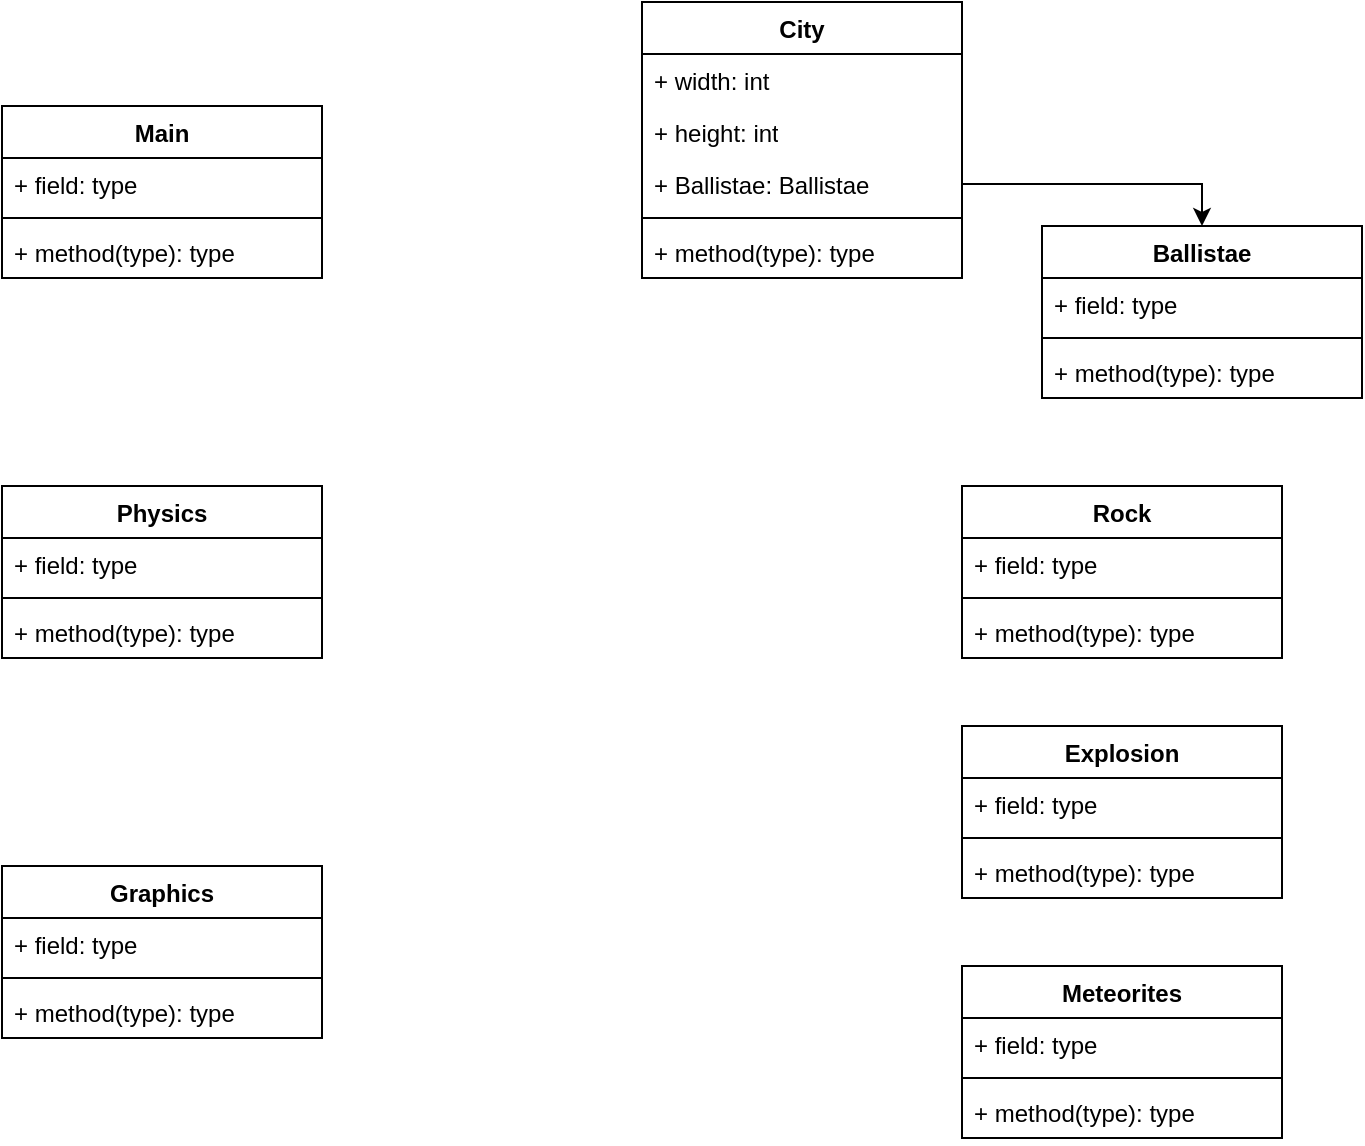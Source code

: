 <mxfile version="23.1.1" type="device">
  <diagram name="Page-1" id="dkBaXm3UOTKkN1M8ygD_">
    <mxGraphModel dx="794" dy="683" grid="1" gridSize="10" guides="1" tooltips="1" connect="1" arrows="1" fold="1" page="1" pageScale="1" pageWidth="827" pageHeight="1169" math="0" shadow="0">
      <root>
        <mxCell id="0" />
        <mxCell id="1" parent="0" />
        <mxCell id="gKdpo7uKKfgH2_jXzzsP-1" value="Main" style="swimlane;fontStyle=1;align=center;verticalAlign=top;childLayout=stackLayout;horizontal=1;startSize=26;horizontalStack=0;resizeParent=1;resizeParentMax=0;resizeLast=0;collapsible=1;marginBottom=0;whiteSpace=wrap;html=1;" vertex="1" parent="1">
          <mxGeometry x="80" y="90" width="160" height="86" as="geometry" />
        </mxCell>
        <mxCell id="gKdpo7uKKfgH2_jXzzsP-2" value="+ field: type" style="text;strokeColor=none;fillColor=none;align=left;verticalAlign=top;spacingLeft=4;spacingRight=4;overflow=hidden;rotatable=0;points=[[0,0.5],[1,0.5]];portConstraint=eastwest;whiteSpace=wrap;html=1;" vertex="1" parent="gKdpo7uKKfgH2_jXzzsP-1">
          <mxGeometry y="26" width="160" height="26" as="geometry" />
        </mxCell>
        <mxCell id="gKdpo7uKKfgH2_jXzzsP-3" value="" style="line;strokeWidth=1;fillColor=none;align=left;verticalAlign=middle;spacingTop=-1;spacingLeft=3;spacingRight=3;rotatable=0;labelPosition=right;points=[];portConstraint=eastwest;strokeColor=inherit;" vertex="1" parent="gKdpo7uKKfgH2_jXzzsP-1">
          <mxGeometry y="52" width="160" height="8" as="geometry" />
        </mxCell>
        <mxCell id="gKdpo7uKKfgH2_jXzzsP-4" value="+ method(type): type" style="text;strokeColor=none;fillColor=none;align=left;verticalAlign=top;spacingLeft=4;spacingRight=4;overflow=hidden;rotatable=0;points=[[0,0.5],[1,0.5]];portConstraint=eastwest;whiteSpace=wrap;html=1;" vertex="1" parent="gKdpo7uKKfgH2_jXzzsP-1">
          <mxGeometry y="60" width="160" height="26" as="geometry" />
        </mxCell>
        <mxCell id="gKdpo7uKKfgH2_jXzzsP-5" value="&lt;div&gt;Physics&lt;/div&gt;" style="swimlane;fontStyle=1;align=center;verticalAlign=top;childLayout=stackLayout;horizontal=1;startSize=26;horizontalStack=0;resizeParent=1;resizeParentMax=0;resizeLast=0;collapsible=1;marginBottom=0;whiteSpace=wrap;html=1;" vertex="1" parent="1">
          <mxGeometry x="80" y="280" width="160" height="86" as="geometry" />
        </mxCell>
        <mxCell id="gKdpo7uKKfgH2_jXzzsP-6" value="+ field: type" style="text;strokeColor=none;fillColor=none;align=left;verticalAlign=top;spacingLeft=4;spacingRight=4;overflow=hidden;rotatable=0;points=[[0,0.5],[1,0.5]];portConstraint=eastwest;whiteSpace=wrap;html=1;" vertex="1" parent="gKdpo7uKKfgH2_jXzzsP-5">
          <mxGeometry y="26" width="160" height="26" as="geometry" />
        </mxCell>
        <mxCell id="gKdpo7uKKfgH2_jXzzsP-7" value="" style="line;strokeWidth=1;fillColor=none;align=left;verticalAlign=middle;spacingTop=-1;spacingLeft=3;spacingRight=3;rotatable=0;labelPosition=right;points=[];portConstraint=eastwest;strokeColor=inherit;" vertex="1" parent="gKdpo7uKKfgH2_jXzzsP-5">
          <mxGeometry y="52" width="160" height="8" as="geometry" />
        </mxCell>
        <mxCell id="gKdpo7uKKfgH2_jXzzsP-8" value="+ method(type): type" style="text;strokeColor=none;fillColor=none;align=left;verticalAlign=top;spacingLeft=4;spacingRight=4;overflow=hidden;rotatable=0;points=[[0,0.5],[1,0.5]];portConstraint=eastwest;whiteSpace=wrap;html=1;" vertex="1" parent="gKdpo7uKKfgH2_jXzzsP-5">
          <mxGeometry y="60" width="160" height="26" as="geometry" />
        </mxCell>
        <mxCell id="gKdpo7uKKfgH2_jXzzsP-9" value="&lt;div&gt;Rock&lt;/div&gt;" style="swimlane;fontStyle=1;align=center;verticalAlign=top;childLayout=stackLayout;horizontal=1;startSize=26;horizontalStack=0;resizeParent=1;resizeParentMax=0;resizeLast=0;collapsible=1;marginBottom=0;whiteSpace=wrap;html=1;" vertex="1" parent="1">
          <mxGeometry x="560" y="280" width="160" height="86" as="geometry" />
        </mxCell>
        <mxCell id="gKdpo7uKKfgH2_jXzzsP-10" value="+ field: type" style="text;strokeColor=none;fillColor=none;align=left;verticalAlign=top;spacingLeft=4;spacingRight=4;overflow=hidden;rotatable=0;points=[[0,0.5],[1,0.5]];portConstraint=eastwest;whiteSpace=wrap;html=1;" vertex="1" parent="gKdpo7uKKfgH2_jXzzsP-9">
          <mxGeometry y="26" width="160" height="26" as="geometry" />
        </mxCell>
        <mxCell id="gKdpo7uKKfgH2_jXzzsP-11" value="" style="line;strokeWidth=1;fillColor=none;align=left;verticalAlign=middle;spacingTop=-1;spacingLeft=3;spacingRight=3;rotatable=0;labelPosition=right;points=[];portConstraint=eastwest;strokeColor=inherit;" vertex="1" parent="gKdpo7uKKfgH2_jXzzsP-9">
          <mxGeometry y="52" width="160" height="8" as="geometry" />
        </mxCell>
        <mxCell id="gKdpo7uKKfgH2_jXzzsP-12" value="+ method(type): type" style="text;strokeColor=none;fillColor=none;align=left;verticalAlign=top;spacingLeft=4;spacingRight=4;overflow=hidden;rotatable=0;points=[[0,0.5],[1,0.5]];portConstraint=eastwest;whiteSpace=wrap;html=1;" vertex="1" parent="gKdpo7uKKfgH2_jXzzsP-9">
          <mxGeometry y="60" width="160" height="26" as="geometry" />
        </mxCell>
        <mxCell id="gKdpo7uKKfgH2_jXzzsP-13" value="&lt;div&gt;Ballistae&lt;/div&gt;" style="swimlane;fontStyle=1;align=center;verticalAlign=top;childLayout=stackLayout;horizontal=1;startSize=26;horizontalStack=0;resizeParent=1;resizeParentMax=0;resizeLast=0;collapsible=1;marginBottom=0;whiteSpace=wrap;html=1;" vertex="1" parent="1">
          <mxGeometry x="600" y="150" width="160" height="86" as="geometry" />
        </mxCell>
        <mxCell id="gKdpo7uKKfgH2_jXzzsP-14" value="+ field: type" style="text;strokeColor=none;fillColor=none;align=left;verticalAlign=top;spacingLeft=4;spacingRight=4;overflow=hidden;rotatable=0;points=[[0,0.5],[1,0.5]];portConstraint=eastwest;whiteSpace=wrap;html=1;" vertex="1" parent="gKdpo7uKKfgH2_jXzzsP-13">
          <mxGeometry y="26" width="160" height="26" as="geometry" />
        </mxCell>
        <mxCell id="gKdpo7uKKfgH2_jXzzsP-15" value="" style="line;strokeWidth=1;fillColor=none;align=left;verticalAlign=middle;spacingTop=-1;spacingLeft=3;spacingRight=3;rotatable=0;labelPosition=right;points=[];portConstraint=eastwest;strokeColor=inherit;" vertex="1" parent="gKdpo7uKKfgH2_jXzzsP-13">
          <mxGeometry y="52" width="160" height="8" as="geometry" />
        </mxCell>
        <mxCell id="gKdpo7uKKfgH2_jXzzsP-16" value="+ method(type): type" style="text;strokeColor=none;fillColor=none;align=left;verticalAlign=top;spacingLeft=4;spacingRight=4;overflow=hidden;rotatable=0;points=[[0,0.5],[1,0.5]];portConstraint=eastwest;whiteSpace=wrap;html=1;" vertex="1" parent="gKdpo7uKKfgH2_jXzzsP-13">
          <mxGeometry y="60" width="160" height="26" as="geometry" />
        </mxCell>
        <mxCell id="gKdpo7uKKfgH2_jXzzsP-17" value="Meteorites" style="swimlane;fontStyle=1;align=center;verticalAlign=top;childLayout=stackLayout;horizontal=1;startSize=26;horizontalStack=0;resizeParent=1;resizeParentMax=0;resizeLast=0;collapsible=1;marginBottom=0;whiteSpace=wrap;html=1;" vertex="1" parent="1">
          <mxGeometry x="560" y="520" width="160" height="86" as="geometry" />
        </mxCell>
        <mxCell id="gKdpo7uKKfgH2_jXzzsP-18" value="+ field: type" style="text;strokeColor=none;fillColor=none;align=left;verticalAlign=top;spacingLeft=4;spacingRight=4;overflow=hidden;rotatable=0;points=[[0,0.5],[1,0.5]];portConstraint=eastwest;whiteSpace=wrap;html=1;" vertex="1" parent="gKdpo7uKKfgH2_jXzzsP-17">
          <mxGeometry y="26" width="160" height="26" as="geometry" />
        </mxCell>
        <mxCell id="gKdpo7uKKfgH2_jXzzsP-19" value="" style="line;strokeWidth=1;fillColor=none;align=left;verticalAlign=middle;spacingTop=-1;spacingLeft=3;spacingRight=3;rotatable=0;labelPosition=right;points=[];portConstraint=eastwest;strokeColor=inherit;" vertex="1" parent="gKdpo7uKKfgH2_jXzzsP-17">
          <mxGeometry y="52" width="160" height="8" as="geometry" />
        </mxCell>
        <mxCell id="gKdpo7uKKfgH2_jXzzsP-20" value="+ method(type): type" style="text;strokeColor=none;fillColor=none;align=left;verticalAlign=top;spacingLeft=4;spacingRight=4;overflow=hidden;rotatable=0;points=[[0,0.5],[1,0.5]];portConstraint=eastwest;whiteSpace=wrap;html=1;" vertex="1" parent="gKdpo7uKKfgH2_jXzzsP-17">
          <mxGeometry y="60" width="160" height="26" as="geometry" />
        </mxCell>
        <mxCell id="gKdpo7uKKfgH2_jXzzsP-21" value="City" style="swimlane;fontStyle=1;align=center;verticalAlign=top;childLayout=stackLayout;horizontal=1;startSize=26;horizontalStack=0;resizeParent=1;resizeParentMax=0;resizeLast=0;collapsible=1;marginBottom=0;whiteSpace=wrap;html=1;" vertex="1" parent="1">
          <mxGeometry x="400" y="38" width="160" height="138" as="geometry" />
        </mxCell>
        <mxCell id="gKdpo7uKKfgH2_jXzzsP-29" value="+ width: int" style="text;strokeColor=none;fillColor=none;align=left;verticalAlign=top;spacingLeft=4;spacingRight=4;overflow=hidden;rotatable=0;points=[[0,0.5],[1,0.5]];portConstraint=eastwest;whiteSpace=wrap;html=1;" vertex="1" parent="gKdpo7uKKfgH2_jXzzsP-21">
          <mxGeometry y="26" width="160" height="26" as="geometry" />
        </mxCell>
        <mxCell id="gKdpo7uKKfgH2_jXzzsP-22" value="+ height: int" style="text;strokeColor=none;fillColor=none;align=left;verticalAlign=top;spacingLeft=4;spacingRight=4;overflow=hidden;rotatable=0;points=[[0,0.5],[1,0.5]];portConstraint=eastwest;whiteSpace=wrap;html=1;" vertex="1" parent="gKdpo7uKKfgH2_jXzzsP-21">
          <mxGeometry y="52" width="160" height="26" as="geometry" />
        </mxCell>
        <mxCell id="gKdpo7uKKfgH2_jXzzsP-34" value="+ Ballistae: Ballistae" style="text;strokeColor=none;fillColor=none;align=left;verticalAlign=top;spacingLeft=4;spacingRight=4;overflow=hidden;rotatable=0;points=[[0,0.5],[1,0.5]];portConstraint=eastwest;whiteSpace=wrap;html=1;" vertex="1" parent="gKdpo7uKKfgH2_jXzzsP-21">
          <mxGeometry y="78" width="160" height="26" as="geometry" />
        </mxCell>
        <mxCell id="gKdpo7uKKfgH2_jXzzsP-23" value="" style="line;strokeWidth=1;fillColor=none;align=left;verticalAlign=middle;spacingTop=-1;spacingLeft=3;spacingRight=3;rotatable=0;labelPosition=right;points=[];portConstraint=eastwest;strokeColor=inherit;" vertex="1" parent="gKdpo7uKKfgH2_jXzzsP-21">
          <mxGeometry y="104" width="160" height="8" as="geometry" />
        </mxCell>
        <mxCell id="gKdpo7uKKfgH2_jXzzsP-24" value="+ method(type): type" style="text;strokeColor=none;fillColor=none;align=left;verticalAlign=top;spacingLeft=4;spacingRight=4;overflow=hidden;rotatable=0;points=[[0,0.5],[1,0.5]];portConstraint=eastwest;whiteSpace=wrap;html=1;" vertex="1" parent="gKdpo7uKKfgH2_jXzzsP-21">
          <mxGeometry y="112" width="160" height="26" as="geometry" />
        </mxCell>
        <mxCell id="gKdpo7uKKfgH2_jXzzsP-25" value="Explosion" style="swimlane;fontStyle=1;align=center;verticalAlign=top;childLayout=stackLayout;horizontal=1;startSize=26;horizontalStack=0;resizeParent=1;resizeParentMax=0;resizeLast=0;collapsible=1;marginBottom=0;whiteSpace=wrap;html=1;" vertex="1" parent="1">
          <mxGeometry x="560" y="400" width="160" height="86" as="geometry" />
        </mxCell>
        <mxCell id="gKdpo7uKKfgH2_jXzzsP-26" value="+ field: type" style="text;strokeColor=none;fillColor=none;align=left;verticalAlign=top;spacingLeft=4;spacingRight=4;overflow=hidden;rotatable=0;points=[[0,0.5],[1,0.5]];portConstraint=eastwest;whiteSpace=wrap;html=1;" vertex="1" parent="gKdpo7uKKfgH2_jXzzsP-25">
          <mxGeometry y="26" width="160" height="26" as="geometry" />
        </mxCell>
        <mxCell id="gKdpo7uKKfgH2_jXzzsP-27" value="" style="line;strokeWidth=1;fillColor=none;align=left;verticalAlign=middle;spacingTop=-1;spacingLeft=3;spacingRight=3;rotatable=0;labelPosition=right;points=[];portConstraint=eastwest;strokeColor=inherit;" vertex="1" parent="gKdpo7uKKfgH2_jXzzsP-25">
          <mxGeometry y="52" width="160" height="8" as="geometry" />
        </mxCell>
        <mxCell id="gKdpo7uKKfgH2_jXzzsP-28" value="+ method(type): type" style="text;strokeColor=none;fillColor=none;align=left;verticalAlign=top;spacingLeft=4;spacingRight=4;overflow=hidden;rotatable=0;points=[[0,0.5],[1,0.5]];portConstraint=eastwest;whiteSpace=wrap;html=1;" vertex="1" parent="gKdpo7uKKfgH2_jXzzsP-25">
          <mxGeometry y="60" width="160" height="26" as="geometry" />
        </mxCell>
        <mxCell id="gKdpo7uKKfgH2_jXzzsP-30" value="Graphics" style="swimlane;fontStyle=1;align=center;verticalAlign=top;childLayout=stackLayout;horizontal=1;startSize=26;horizontalStack=0;resizeParent=1;resizeParentMax=0;resizeLast=0;collapsible=1;marginBottom=0;whiteSpace=wrap;html=1;" vertex="1" parent="1">
          <mxGeometry x="80" y="470" width="160" height="86" as="geometry" />
        </mxCell>
        <mxCell id="gKdpo7uKKfgH2_jXzzsP-31" value="+ field: type" style="text;strokeColor=none;fillColor=none;align=left;verticalAlign=top;spacingLeft=4;spacingRight=4;overflow=hidden;rotatable=0;points=[[0,0.5],[1,0.5]];portConstraint=eastwest;whiteSpace=wrap;html=1;" vertex="1" parent="gKdpo7uKKfgH2_jXzzsP-30">
          <mxGeometry y="26" width="160" height="26" as="geometry" />
        </mxCell>
        <mxCell id="gKdpo7uKKfgH2_jXzzsP-32" value="" style="line;strokeWidth=1;fillColor=none;align=left;verticalAlign=middle;spacingTop=-1;spacingLeft=3;spacingRight=3;rotatable=0;labelPosition=right;points=[];portConstraint=eastwest;strokeColor=inherit;" vertex="1" parent="gKdpo7uKKfgH2_jXzzsP-30">
          <mxGeometry y="52" width="160" height="8" as="geometry" />
        </mxCell>
        <mxCell id="gKdpo7uKKfgH2_jXzzsP-33" value="+ method(type): type" style="text;strokeColor=none;fillColor=none;align=left;verticalAlign=top;spacingLeft=4;spacingRight=4;overflow=hidden;rotatable=0;points=[[0,0.5],[1,0.5]];portConstraint=eastwest;whiteSpace=wrap;html=1;" vertex="1" parent="gKdpo7uKKfgH2_jXzzsP-30">
          <mxGeometry y="60" width="160" height="26" as="geometry" />
        </mxCell>
        <mxCell id="gKdpo7uKKfgH2_jXzzsP-35" style="edgeStyle=orthogonalEdgeStyle;rounded=0;orthogonalLoop=1;jettySize=auto;html=1;exitX=1;exitY=0.5;exitDx=0;exitDy=0;entryX=0.5;entryY=0;entryDx=0;entryDy=0;" edge="1" parent="1" source="gKdpo7uKKfgH2_jXzzsP-34" target="gKdpo7uKKfgH2_jXzzsP-13">
          <mxGeometry relative="1" as="geometry" />
        </mxCell>
      </root>
    </mxGraphModel>
  </diagram>
</mxfile>
